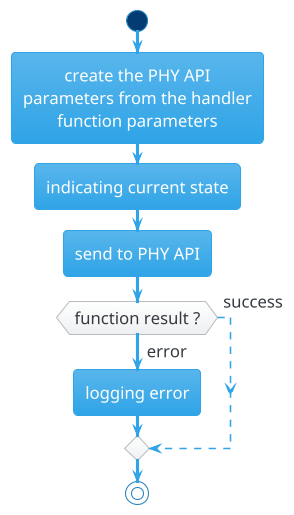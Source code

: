 @startuml phy_handler_basic_function

!theme cerulean
skinparam DefaultFontSize 16
skinparam defaultFontName Gotham Black

skinparam defaultTextAlignment center

start
:create the PHY API
parameters from the handler
function parameters;
:indicating current state;
:send to PHY API;
if (function result ?) then (success)
    -[dashed]->
else (error)
    :logging error;
endif
stop

@enduml